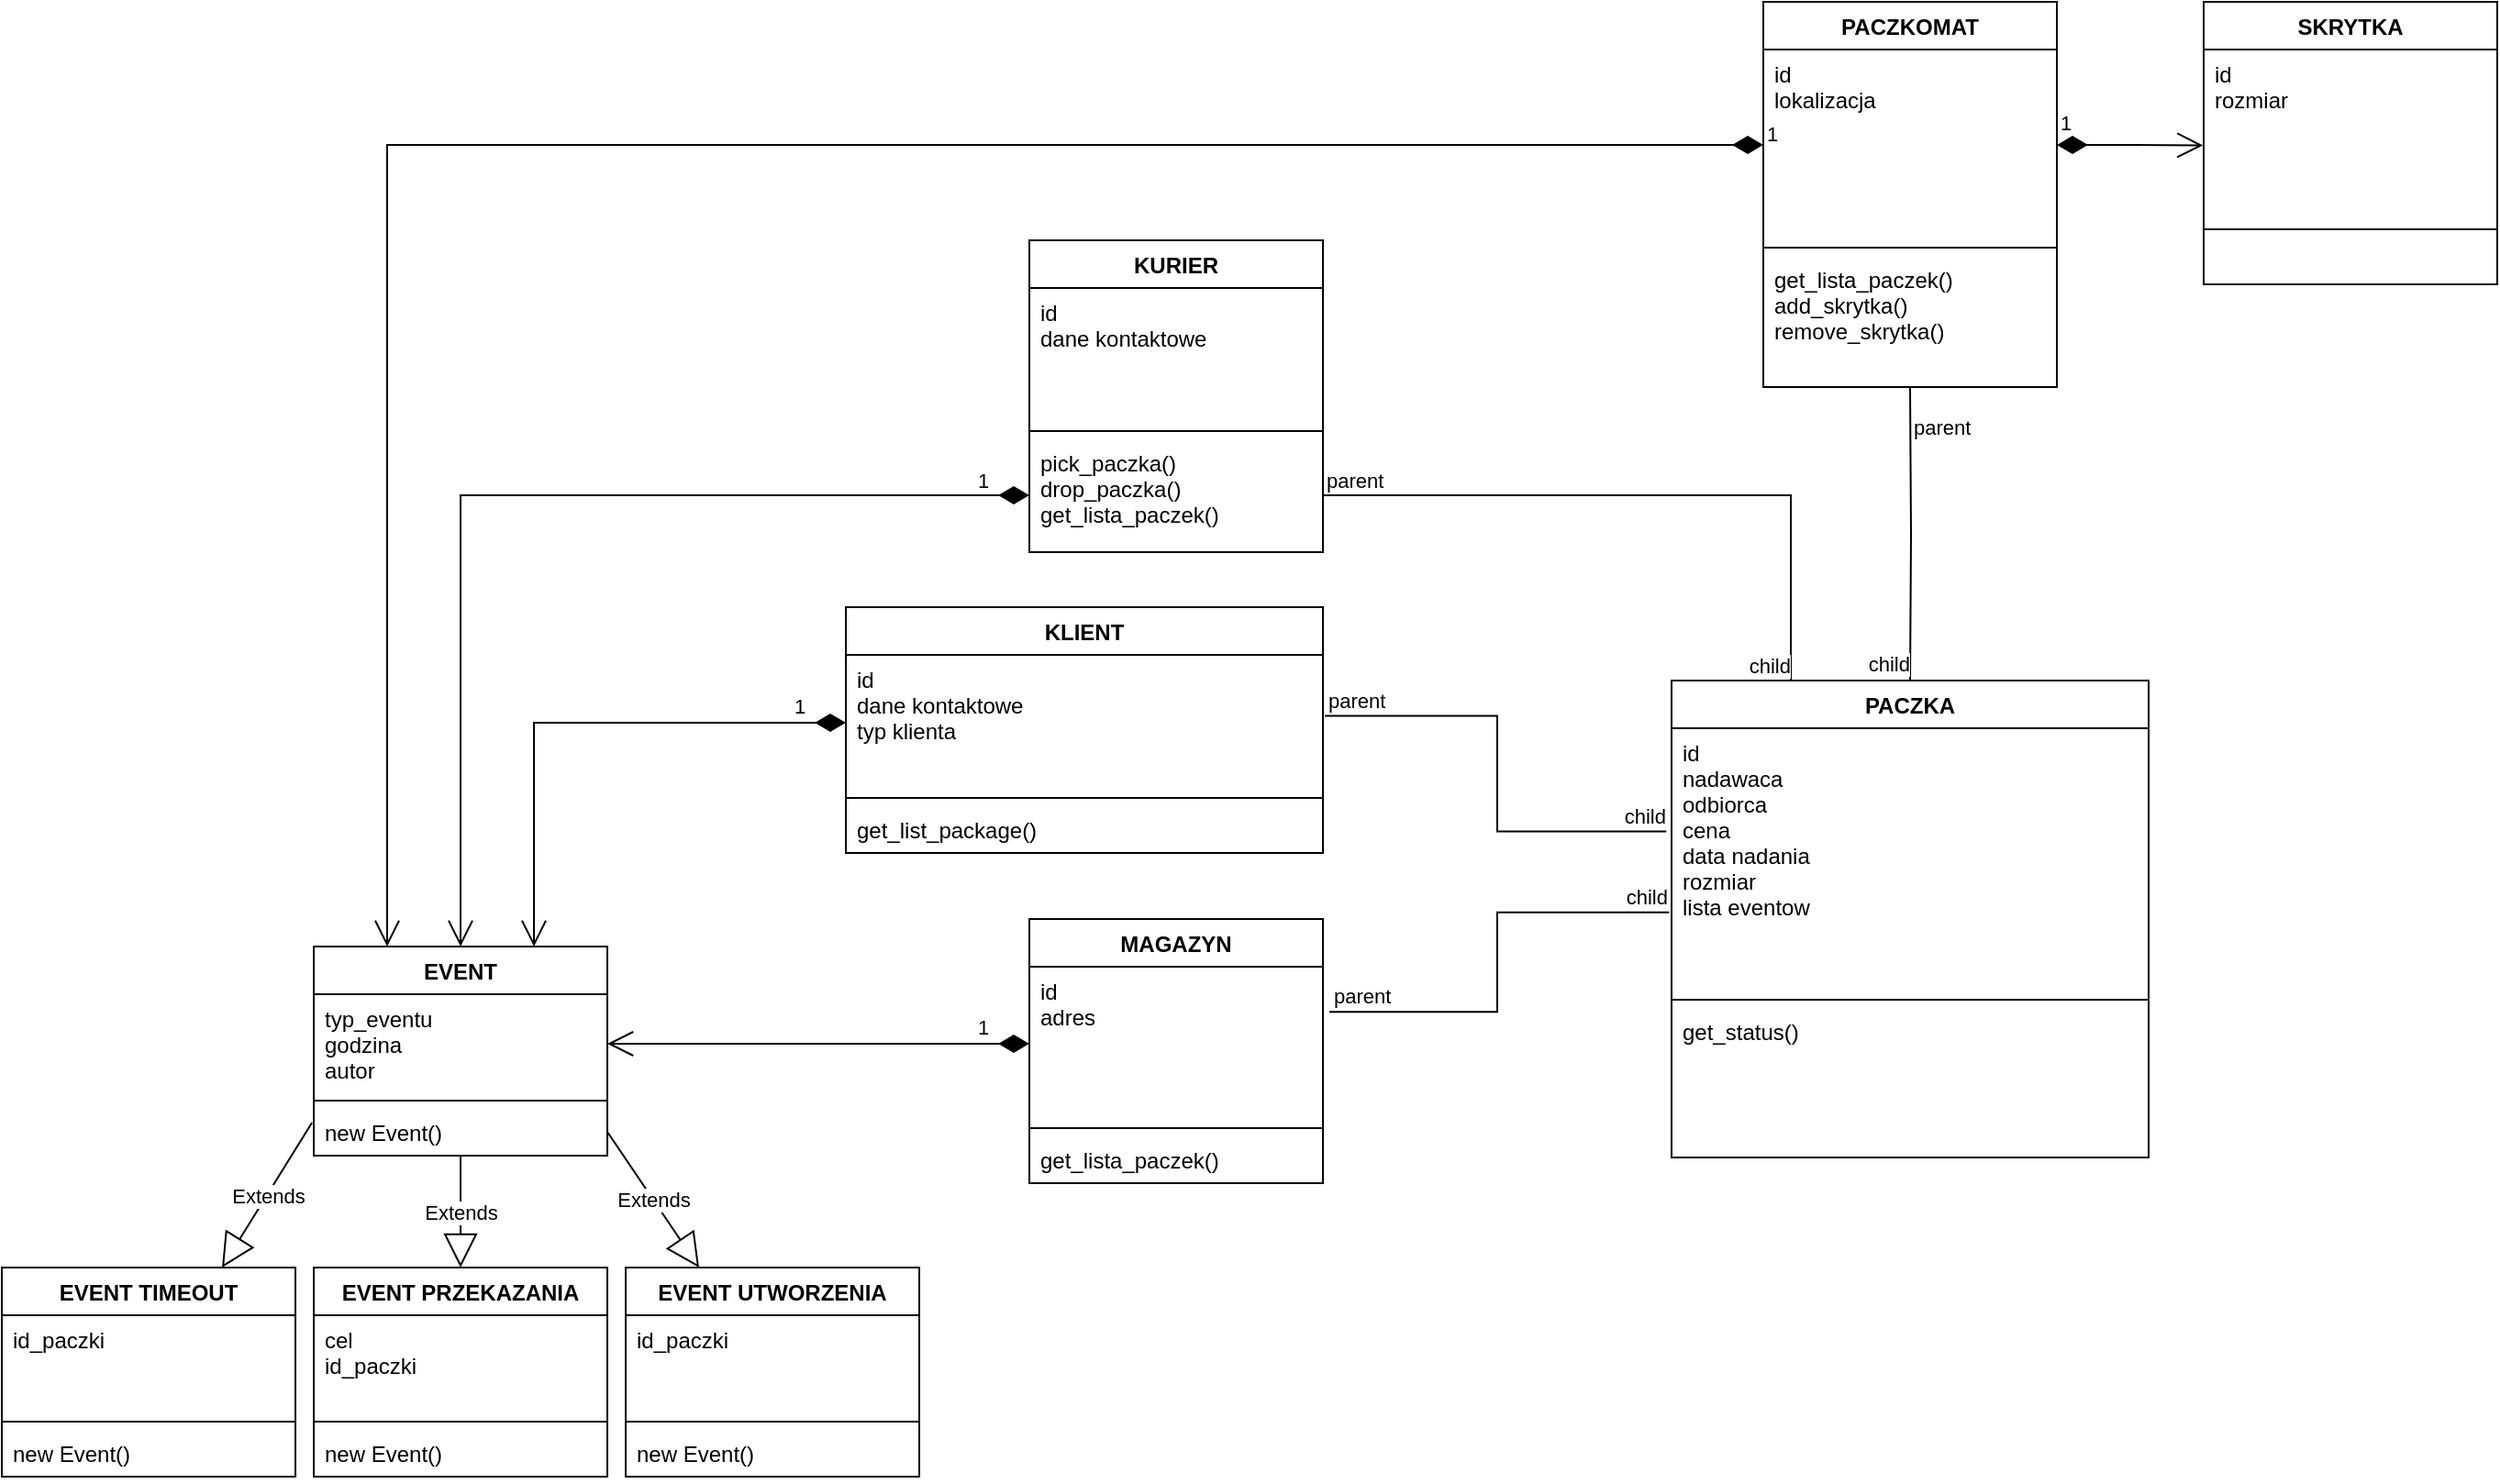 <mxfile version="20.5.2" type="device"><diagram id="BJvpYBRObiueA01B0Nze" name="Page-1"><mxGraphModel dx="11951" dy="693" grid="1" gridSize="10" guides="1" tooltips="1" connect="1" arrows="1" fold="1" page="1" pageScale="1" pageWidth="10000" pageHeight="10000" math="0" shadow="0"><root><mxCell id="0"/><mxCell id="1" parent="0"/><mxCell id="Ofsnhq9i-FtXdAJAxd11-7" value="KLIENT" style="swimlane;fontStyle=1;align=center;verticalAlign=top;childLayout=stackLayout;horizontal=1;startSize=26;horizontalStack=0;resizeParent=1;resizeParentMax=0;resizeLast=0;collapsible=1;marginBottom=0;" parent="1" vertex="1"><mxGeometry x="200" y="910" width="260" height="134" as="geometry"><mxRectangle x="320" y="150" width="80" height="30" as="alternateBounds"/></mxGeometry></mxCell><mxCell id="Ofsnhq9i-FtXdAJAxd11-8" value="id&#10;dane kontaktowe&#10;typ klienta" style="text;strokeColor=none;fillColor=none;align=left;verticalAlign=top;spacingLeft=4;spacingRight=4;overflow=hidden;rotatable=0;points=[[0,0.5],[1,0.5]];portConstraint=eastwest;" parent="Ofsnhq9i-FtXdAJAxd11-7" vertex="1"><mxGeometry y="26" width="260" height="74" as="geometry"/></mxCell><mxCell id="Ofsnhq9i-FtXdAJAxd11-9" value="" style="line;strokeWidth=1;fillColor=none;align=left;verticalAlign=middle;spacingTop=-1;spacingLeft=3;spacingRight=3;rotatable=0;labelPosition=right;points=[];portConstraint=eastwest;strokeColor=inherit;" parent="Ofsnhq9i-FtXdAJAxd11-7" vertex="1"><mxGeometry y="100" width="260" height="8" as="geometry"/></mxCell><mxCell id="Ofsnhq9i-FtXdAJAxd11-10" value="get_list_package()" style="text;strokeColor=none;fillColor=none;align=left;verticalAlign=top;spacingLeft=4;spacingRight=4;overflow=hidden;rotatable=0;points=[[0,0.5],[1,0.5]];portConstraint=eastwest;" parent="Ofsnhq9i-FtXdAJAxd11-7" vertex="1"><mxGeometry y="108" width="260" height="26" as="geometry"/></mxCell><mxCell id="Ofsnhq9i-FtXdAJAxd11-11" value="PACZKA" style="swimlane;fontStyle=1;align=center;verticalAlign=top;childLayout=stackLayout;horizontal=1;startSize=26;horizontalStack=0;resizeParent=1;resizeParentMax=0;resizeLast=0;collapsible=1;marginBottom=0;" parent="1" vertex="1"><mxGeometry x="650" y="950" width="260" height="260" as="geometry"/></mxCell><mxCell id="Ofsnhq9i-FtXdAJAxd11-12" value="id&#10;nadawaca&#10;odbiorca&#10;cena&#10;data nadania&#10;rozmiar&#10;lista eventow" style="text;strokeColor=none;fillColor=none;align=left;verticalAlign=top;spacingLeft=4;spacingRight=4;overflow=hidden;rotatable=0;points=[[0,0.5],[1,0.5]];portConstraint=eastwest;" parent="Ofsnhq9i-FtXdAJAxd11-11" vertex="1"><mxGeometry y="26" width="260" height="144" as="geometry"/></mxCell><mxCell id="Ofsnhq9i-FtXdAJAxd11-13" value="" style="line;strokeWidth=1;fillColor=none;align=left;verticalAlign=middle;spacingTop=-1;spacingLeft=3;spacingRight=3;rotatable=0;labelPosition=right;points=[];portConstraint=eastwest;strokeColor=inherit;" parent="Ofsnhq9i-FtXdAJAxd11-11" vertex="1"><mxGeometry y="170" width="260" height="8" as="geometry"/></mxCell><mxCell id="Ofsnhq9i-FtXdAJAxd11-14" value="get_status()" style="text;strokeColor=none;fillColor=none;align=left;verticalAlign=top;spacingLeft=4;spacingRight=4;overflow=hidden;rotatable=0;points=[[0,0.5],[1,0.5]];portConstraint=eastwest;" parent="Ofsnhq9i-FtXdAJAxd11-11" vertex="1"><mxGeometry y="178" width="260" height="82" as="geometry"/></mxCell><mxCell id="Ofsnhq9i-FtXdAJAxd11-15" value="PACZKOMAT&#10;" style="swimlane;fontStyle=1;align=center;verticalAlign=top;childLayout=stackLayout;horizontal=1;startSize=26;horizontalStack=0;resizeParent=1;resizeParentMax=0;resizeLast=0;collapsible=1;marginBottom=0;" parent="1" vertex="1"><mxGeometry x="700" y="580" width="160" height="210" as="geometry"/></mxCell><mxCell id="Ofsnhq9i-FtXdAJAxd11-16" value="id&#10;lokalizacja" style="text;strokeColor=none;fillColor=none;align=left;verticalAlign=top;spacingLeft=4;spacingRight=4;overflow=hidden;rotatable=0;points=[[0,0.5],[1,0.5]];portConstraint=eastwest;" parent="Ofsnhq9i-FtXdAJAxd11-15" vertex="1"><mxGeometry y="26" width="160" height="104" as="geometry"/></mxCell><mxCell id="Ofsnhq9i-FtXdAJAxd11-17" value="" style="line;strokeWidth=1;fillColor=none;align=left;verticalAlign=middle;spacingTop=-1;spacingLeft=3;spacingRight=3;rotatable=0;labelPosition=right;points=[];portConstraint=eastwest;strokeColor=inherit;" parent="Ofsnhq9i-FtXdAJAxd11-15" vertex="1"><mxGeometry y="130" width="160" height="8" as="geometry"/></mxCell><mxCell id="Ofsnhq9i-FtXdAJAxd11-18" value="get_lista_paczek()&#10;add_skrytka()&#10;remove_skrytka()&#10;" style="text;strokeColor=none;fillColor=none;align=left;verticalAlign=top;spacingLeft=4;spacingRight=4;overflow=hidden;rotatable=0;points=[[0,0.5],[1,0.5]];portConstraint=eastwest;" parent="Ofsnhq9i-FtXdAJAxd11-15" vertex="1"><mxGeometry y="138" width="160" height="72" as="geometry"/></mxCell><mxCell id="Ofsnhq9i-FtXdAJAxd11-19" value="SKRYTKA" style="swimlane;fontStyle=1;align=center;verticalAlign=top;childLayout=stackLayout;horizontal=1;startSize=26;horizontalStack=0;resizeParent=1;resizeParentMax=0;resizeLast=0;collapsible=1;marginBottom=0;" parent="1" vertex="1"><mxGeometry x="940" y="580" width="160" height="154" as="geometry"/></mxCell><mxCell id="Ofsnhq9i-FtXdAJAxd11-20" value="id&#10;rozmiar" style="text;strokeColor=none;fillColor=none;align=left;verticalAlign=top;spacingLeft=4;spacingRight=4;overflow=hidden;rotatable=0;points=[[0,0.5],[1,0.5]];portConstraint=eastwest;" parent="Ofsnhq9i-FtXdAJAxd11-19" vertex="1"><mxGeometry y="26" width="160" height="94" as="geometry"/></mxCell><mxCell id="Ofsnhq9i-FtXdAJAxd11-21" value="" style="line;strokeWidth=1;fillColor=none;align=left;verticalAlign=middle;spacingTop=-1;spacingLeft=3;spacingRight=3;rotatable=0;labelPosition=right;points=[];portConstraint=eastwest;strokeColor=inherit;" parent="Ofsnhq9i-FtXdAJAxd11-19" vertex="1"><mxGeometry y="120" width="160" height="8" as="geometry"/></mxCell><mxCell id="Ofsnhq9i-FtXdAJAxd11-22" value=" " style="text;strokeColor=none;fillColor=none;align=left;verticalAlign=top;spacingLeft=4;spacingRight=4;overflow=hidden;rotatable=0;points=[[0,0.5],[1,0.5]];portConstraint=eastwest;" parent="Ofsnhq9i-FtXdAJAxd11-19" vertex="1"><mxGeometry y="128" width="160" height="26" as="geometry"/></mxCell><mxCell id="Ofsnhq9i-FtXdAJAxd11-23" value="KURIER" style="swimlane;fontStyle=1;align=center;verticalAlign=top;childLayout=stackLayout;horizontal=1;startSize=26;horizontalStack=0;resizeParent=1;resizeParentMax=0;resizeLast=0;collapsible=1;marginBottom=0;" parent="1" vertex="1"><mxGeometry x="300" y="710" width="160" height="170" as="geometry"/></mxCell><mxCell id="Ofsnhq9i-FtXdAJAxd11-24" value="id&#10;dane kontaktowe&#10;" style="text;strokeColor=none;fillColor=none;align=left;verticalAlign=top;spacingLeft=4;spacingRight=4;overflow=hidden;rotatable=0;points=[[0,0.5],[1,0.5]];portConstraint=eastwest;" parent="Ofsnhq9i-FtXdAJAxd11-23" vertex="1"><mxGeometry y="26" width="160" height="74" as="geometry"/></mxCell><mxCell id="Ofsnhq9i-FtXdAJAxd11-25" value="" style="line;strokeWidth=1;fillColor=none;align=left;verticalAlign=middle;spacingTop=-1;spacingLeft=3;spacingRight=3;rotatable=0;labelPosition=right;points=[];portConstraint=eastwest;strokeColor=inherit;" parent="Ofsnhq9i-FtXdAJAxd11-23" vertex="1"><mxGeometry y="100" width="160" height="8" as="geometry"/></mxCell><mxCell id="Ofsnhq9i-FtXdAJAxd11-26" value="pick_paczka()&#10;drop_paczka()&#10;get_lista_paczek()" style="text;strokeColor=none;fillColor=none;align=left;verticalAlign=top;spacingLeft=4;spacingRight=4;overflow=hidden;rotatable=0;points=[[0,0.5],[1,0.5]];portConstraint=eastwest;" parent="Ofsnhq9i-FtXdAJAxd11-23" vertex="1"><mxGeometry y="108" width="160" height="62" as="geometry"/></mxCell><mxCell id="Ofsnhq9i-FtXdAJAxd11-27" value="MAGAZYN" style="swimlane;fontStyle=1;align=center;verticalAlign=top;childLayout=stackLayout;horizontal=1;startSize=26;horizontalStack=0;resizeParent=1;resizeParentMax=0;resizeLast=0;collapsible=1;marginBottom=0;" parent="1" vertex="1"><mxGeometry x="300" y="1080" width="160" height="144" as="geometry"/></mxCell><mxCell id="Ofsnhq9i-FtXdAJAxd11-28" value="id&#10;adres&#10;" style="text;strokeColor=none;fillColor=none;align=left;verticalAlign=top;spacingLeft=4;spacingRight=4;overflow=hidden;rotatable=0;points=[[0,0.5],[1,0.5]];portConstraint=eastwest;" parent="Ofsnhq9i-FtXdAJAxd11-27" vertex="1"><mxGeometry y="26" width="160" height="84" as="geometry"/></mxCell><mxCell id="Ofsnhq9i-FtXdAJAxd11-29" value="" style="line;strokeWidth=1;fillColor=none;align=left;verticalAlign=middle;spacingTop=-1;spacingLeft=3;spacingRight=3;rotatable=0;labelPosition=right;points=[];portConstraint=eastwest;strokeColor=inherit;" parent="Ofsnhq9i-FtXdAJAxd11-27" vertex="1"><mxGeometry y="110" width="160" height="8" as="geometry"/></mxCell><mxCell id="Ofsnhq9i-FtXdAJAxd11-30" value="get_lista_paczek()&#10;" style="text;strokeColor=none;fillColor=none;align=left;verticalAlign=top;spacingLeft=4;spacingRight=4;overflow=hidden;rotatable=0;points=[[0,0.5],[1,0.5]];portConstraint=eastwest;" parent="Ofsnhq9i-FtXdAJAxd11-27" vertex="1"><mxGeometry y="118" width="160" height="26" as="geometry"/></mxCell><mxCell id="Ofsnhq9i-FtXdAJAxd11-31" value="EVENT" style="swimlane;fontStyle=1;align=center;verticalAlign=top;childLayout=stackLayout;horizontal=1;startSize=26;horizontalStack=0;resizeParent=1;resizeParentMax=0;resizeLast=0;collapsible=1;marginBottom=0;" parent="1" vertex="1"><mxGeometry x="-90" y="1095" width="160" height="114" as="geometry"/></mxCell><mxCell id="Ofsnhq9i-FtXdAJAxd11-32" value="typ_eventu&#10;godzina&#10;autor&#10;" style="text;strokeColor=none;fillColor=none;align=left;verticalAlign=top;spacingLeft=4;spacingRight=4;overflow=hidden;rotatable=0;points=[[0,0.5],[1,0.5]];portConstraint=eastwest;" parent="Ofsnhq9i-FtXdAJAxd11-31" vertex="1"><mxGeometry y="26" width="160" height="54" as="geometry"/></mxCell><mxCell id="Ofsnhq9i-FtXdAJAxd11-33" value="" style="line;strokeWidth=1;fillColor=none;align=left;verticalAlign=middle;spacingTop=-1;spacingLeft=3;spacingRight=3;rotatable=0;labelPosition=right;points=[];portConstraint=eastwest;strokeColor=inherit;" parent="Ofsnhq9i-FtXdAJAxd11-31" vertex="1"><mxGeometry y="80" width="160" height="8" as="geometry"/></mxCell><mxCell id="Ofsnhq9i-FtXdAJAxd11-34" value="new Event()" style="text;strokeColor=none;fillColor=none;align=left;verticalAlign=top;spacingLeft=4;spacingRight=4;overflow=hidden;rotatable=0;points=[[0,0.5],[1,0.5]];portConstraint=eastwest;" parent="Ofsnhq9i-FtXdAJAxd11-31" vertex="1"><mxGeometry y="88" width="160" height="26" as="geometry"/></mxCell><mxCell id="Ofsnhq9i-FtXdAJAxd11-40" value="1" style="endArrow=open;html=1;endSize=12;startArrow=diamondThin;startSize=14;startFill=1;edgeStyle=orthogonalEdgeStyle;align=left;verticalAlign=bottom;rounded=0;exitX=1;exitY=0.5;exitDx=0;exitDy=0;entryX=-0.002;entryY=0.556;entryDx=0;entryDy=0;entryPerimeter=0;" parent="1" source="Ofsnhq9i-FtXdAJAxd11-16" target="Ofsnhq9i-FtXdAJAxd11-20" edge="1"><mxGeometry x="-1" y="3" relative="1" as="geometry"><mxPoint x="620" y="780" as="sourcePoint"/><mxPoint x="780" y="780" as="targetPoint"/></mxGeometry></mxCell><mxCell id="Ofsnhq9i-FtXdAJAxd11-41" value="EVENT PRZEKAZANIA&#10;" style="swimlane;fontStyle=1;align=center;verticalAlign=top;childLayout=stackLayout;horizontal=1;startSize=26;horizontalStack=0;resizeParent=1;resizeParentMax=0;resizeLast=0;collapsible=1;marginBottom=0;" parent="1" vertex="1"><mxGeometry x="-90" y="1270" width="160" height="114" as="geometry"/></mxCell><mxCell id="Ofsnhq9i-FtXdAJAxd11-42" value="cel&#10;id_paczki&#10;" style="text;strokeColor=none;fillColor=none;align=left;verticalAlign=top;spacingLeft=4;spacingRight=4;overflow=hidden;rotatable=0;points=[[0,0.5],[1,0.5]];portConstraint=eastwest;" parent="Ofsnhq9i-FtXdAJAxd11-41" vertex="1"><mxGeometry y="26" width="160" height="54" as="geometry"/></mxCell><mxCell id="Ofsnhq9i-FtXdAJAxd11-43" value="" style="line;strokeWidth=1;fillColor=none;align=left;verticalAlign=middle;spacingTop=-1;spacingLeft=3;spacingRight=3;rotatable=0;labelPosition=right;points=[];portConstraint=eastwest;strokeColor=inherit;" parent="Ofsnhq9i-FtXdAJAxd11-41" vertex="1"><mxGeometry y="80" width="160" height="8" as="geometry"/></mxCell><mxCell id="Ofsnhq9i-FtXdAJAxd11-44" value="new Event()" style="text;strokeColor=none;fillColor=none;align=left;verticalAlign=top;spacingLeft=4;spacingRight=4;overflow=hidden;rotatable=0;points=[[0,0.5],[1,0.5]];portConstraint=eastwest;" parent="Ofsnhq9i-FtXdAJAxd11-41" vertex="1"><mxGeometry y="88" width="160" height="26" as="geometry"/></mxCell><mxCell id="Ofsnhq9i-FtXdAJAxd11-48" value="Extends" style="endArrow=block;endSize=16;endFill=0;html=1;rounded=0;entryX=0.5;entryY=0;entryDx=0;entryDy=0;" parent="1" source="Ofsnhq9i-FtXdAJAxd11-34" target="Ofsnhq9i-FtXdAJAxd11-41" edge="1"><mxGeometry width="160" relative="1" as="geometry"><mxPoint x="-380" y="1130" as="sourcePoint"/><mxPoint x="-220" y="1130" as="targetPoint"/></mxGeometry></mxCell><mxCell id="Ofsnhq9i-FtXdAJAxd11-51" value="1" style="endArrow=open;html=1;endSize=12;startArrow=diamondThin;startSize=14;startFill=1;edgeStyle=orthogonalEdgeStyle;align=left;verticalAlign=bottom;rounded=0;exitX=0;exitY=0.5;exitDx=0;exitDy=0;entryX=1;entryY=0.5;entryDx=0;entryDy=0;" parent="1" source="Ofsnhq9i-FtXdAJAxd11-28" target="Ofsnhq9i-FtXdAJAxd11-32" edge="1"><mxGeometry x="-0.739" relative="1" as="geometry"><mxPoint x="40" y="980" as="sourcePoint"/><mxPoint x="200" y="980" as="targetPoint"/><mxPoint as="offset"/></mxGeometry></mxCell><mxCell id="Ofsnhq9i-FtXdAJAxd11-52" value="1" style="endArrow=open;html=1;endSize=12;startArrow=diamondThin;startSize=14;startFill=1;edgeStyle=orthogonalEdgeStyle;align=left;verticalAlign=bottom;rounded=0;entryX=0.5;entryY=0;entryDx=0;entryDy=0;exitX=0;exitY=0.5;exitDx=0;exitDy=0;" parent="1" source="Ofsnhq9i-FtXdAJAxd11-26" target="Ofsnhq9i-FtXdAJAxd11-31" edge="1"><mxGeometry x="-0.892" y="1" relative="1" as="geometry"><mxPoint x="560" y="890" as="sourcePoint"/><mxPoint x="140" y="900" as="targetPoint"/><Array as="points"><mxPoint x="-10" y="849"/></Array><mxPoint as="offset"/></mxGeometry></mxCell><mxCell id="Ofsnhq9i-FtXdAJAxd11-53" value="1" style="endArrow=open;html=1;endSize=12;startArrow=diamondThin;startSize=14;startFill=1;edgeStyle=orthogonalEdgeStyle;align=left;verticalAlign=bottom;rounded=0;entryX=0.75;entryY=0;entryDx=0;entryDy=0;exitX=0;exitY=0.5;exitDx=0;exitDy=0;" parent="1" source="Ofsnhq9i-FtXdAJAxd11-8" target="Ofsnhq9i-FtXdAJAxd11-31" edge="1"><mxGeometry x="-0.794" relative="1" as="geometry"><mxPoint x="200" y="920" as="sourcePoint"/><mxPoint x="270" y="1000" as="targetPoint"/><mxPoint as="offset"/></mxGeometry></mxCell><mxCell id="Ofsnhq9i-FtXdAJAxd11-55" value="" style="endArrow=none;html=1;edgeStyle=orthogonalEdgeStyle;rounded=0;entryX=-0.011;entryY=0.391;entryDx=0;entryDy=0;entryPerimeter=0;exitX=1.004;exitY=0.45;exitDx=0;exitDy=0;exitPerimeter=0;" parent="1" target="Ofsnhq9i-FtXdAJAxd11-12" edge="1" source="Ofsnhq9i-FtXdAJAxd11-8"><mxGeometry relative="1" as="geometry"><mxPoint x="530" y="930" as="sourcePoint"/><mxPoint x="690" y="930" as="targetPoint"/></mxGeometry></mxCell><mxCell id="Ofsnhq9i-FtXdAJAxd11-56" value="parent" style="edgeLabel;resizable=0;html=1;align=left;verticalAlign=bottom;" parent="Ofsnhq9i-FtXdAJAxd11-55" connectable="0" vertex="1"><mxGeometry x="-1" relative="1" as="geometry"/></mxCell><mxCell id="Ofsnhq9i-FtXdAJAxd11-57" value="child" style="edgeLabel;resizable=0;html=1;align=right;verticalAlign=bottom;" parent="Ofsnhq9i-FtXdAJAxd11-55" connectable="0" vertex="1"><mxGeometry x="1" relative="1" as="geometry"/></mxCell><mxCell id="Ofsnhq9i-FtXdAJAxd11-58" value="" style="endArrow=none;html=1;edgeStyle=orthogonalEdgeStyle;rounded=0;entryX=0.5;entryY=0;entryDx=0;entryDy=0;" parent="1" target="Ofsnhq9i-FtXdAJAxd11-11" edge="1"><mxGeometry relative="1" as="geometry"><mxPoint x="780" y="790" as="sourcePoint"/><mxPoint x="910" y="860" as="targetPoint"/></mxGeometry></mxCell><mxCell id="Ofsnhq9i-FtXdAJAxd11-59" value="parent" style="edgeLabel;resizable=0;html=1;align=left;verticalAlign=bottom;" parent="Ofsnhq9i-FtXdAJAxd11-58" connectable="0" vertex="1"><mxGeometry x="-1" relative="1" as="geometry"><mxPoint y="30" as="offset"/></mxGeometry></mxCell><mxCell id="Ofsnhq9i-FtXdAJAxd11-60" value="child" style="edgeLabel;resizable=0;html=1;align=right;verticalAlign=bottom;" parent="Ofsnhq9i-FtXdAJAxd11-58" connectable="0" vertex="1"><mxGeometry x="1" relative="1" as="geometry"/></mxCell><mxCell id="Ofsnhq9i-FtXdAJAxd11-61" value="" style="endArrow=none;html=1;edgeStyle=orthogonalEdgeStyle;rounded=0;exitX=1;exitY=0.5;exitDx=0;exitDy=0;entryX=0.25;entryY=0;entryDx=0;entryDy=0;" parent="1" source="Ofsnhq9i-FtXdAJAxd11-26" target="Ofsnhq9i-FtXdAJAxd11-11" edge="1"><mxGeometry relative="1" as="geometry"><mxPoint x="160" y="790" as="sourcePoint"/><mxPoint x="320" y="790" as="targetPoint"/></mxGeometry></mxCell><mxCell id="Ofsnhq9i-FtXdAJAxd11-62" value="parent" style="edgeLabel;resizable=0;html=1;align=left;verticalAlign=bottom;" parent="Ofsnhq9i-FtXdAJAxd11-61" connectable="0" vertex="1"><mxGeometry x="-1" relative="1" as="geometry"/></mxCell><mxCell id="Ofsnhq9i-FtXdAJAxd11-63" value="child" style="edgeLabel;resizable=0;html=1;align=right;verticalAlign=bottom;" parent="Ofsnhq9i-FtXdAJAxd11-61" connectable="0" vertex="1"><mxGeometry x="1" relative="1" as="geometry"/></mxCell><mxCell id="Ofsnhq9i-FtXdAJAxd11-64" value="" style="endArrow=none;html=1;edgeStyle=orthogonalEdgeStyle;rounded=0;exitX=1.022;exitY=0.293;exitDx=0;exitDy=0;exitPerimeter=0;entryX=-0.005;entryY=0.697;entryDx=0;entryDy=0;entryPerimeter=0;" parent="1" source="Ofsnhq9i-FtXdAJAxd11-28" target="Ofsnhq9i-FtXdAJAxd11-12" edge="1"><mxGeometry relative="1" as="geometry"><mxPoint x="630" y="1170" as="sourcePoint"/><mxPoint x="770" y="1020" as="targetPoint"/></mxGeometry></mxCell><mxCell id="Ofsnhq9i-FtXdAJAxd11-65" value="parent" style="edgeLabel;resizable=0;html=1;align=left;verticalAlign=bottom;" parent="Ofsnhq9i-FtXdAJAxd11-64" connectable="0" vertex="1"><mxGeometry x="-1" relative="1" as="geometry"/></mxCell><mxCell id="Ofsnhq9i-FtXdAJAxd11-66" value="child" style="edgeLabel;resizable=0;html=1;align=right;verticalAlign=bottom;" parent="Ofsnhq9i-FtXdAJAxd11-64" connectable="0" vertex="1"><mxGeometry x="1" relative="1" as="geometry"/></mxCell><mxCell id="Ofsnhq9i-FtXdAJAxd11-67" value="EVENT UTWORZENIA" style="swimlane;fontStyle=1;align=center;verticalAlign=top;childLayout=stackLayout;horizontal=1;startSize=26;horizontalStack=0;resizeParent=1;resizeParentMax=0;resizeLast=0;collapsible=1;marginBottom=0;" parent="1" vertex="1"><mxGeometry x="80" y="1270" width="160" height="114" as="geometry"/></mxCell><mxCell id="Ofsnhq9i-FtXdAJAxd11-68" value="id_paczki" style="text;strokeColor=none;fillColor=none;align=left;verticalAlign=top;spacingLeft=4;spacingRight=4;overflow=hidden;rotatable=0;points=[[0,0.5],[1,0.5]];portConstraint=eastwest;" parent="Ofsnhq9i-FtXdAJAxd11-67" vertex="1"><mxGeometry y="26" width="160" height="54" as="geometry"/></mxCell><mxCell id="Ofsnhq9i-FtXdAJAxd11-69" value="" style="line;strokeWidth=1;fillColor=none;align=left;verticalAlign=middle;spacingTop=-1;spacingLeft=3;spacingRight=3;rotatable=0;labelPosition=right;points=[];portConstraint=eastwest;strokeColor=inherit;" parent="Ofsnhq9i-FtXdAJAxd11-67" vertex="1"><mxGeometry y="80" width="160" height="8" as="geometry"/></mxCell><mxCell id="Ofsnhq9i-FtXdAJAxd11-70" value="new Event()" style="text;strokeColor=none;fillColor=none;align=left;verticalAlign=top;spacingLeft=4;spacingRight=4;overflow=hidden;rotatable=0;points=[[0,0.5],[1,0.5]];portConstraint=eastwest;" parent="Ofsnhq9i-FtXdAJAxd11-67" vertex="1"><mxGeometry y="88" width="160" height="26" as="geometry"/></mxCell><mxCell id="Ofsnhq9i-FtXdAJAxd11-71" value="EVENT TIMEOUT&#10;" style="swimlane;fontStyle=1;align=center;verticalAlign=top;childLayout=stackLayout;horizontal=1;startSize=26;horizontalStack=0;resizeParent=1;resizeParentMax=0;resizeLast=0;collapsible=1;marginBottom=0;" parent="1" vertex="1"><mxGeometry x="-260" y="1270" width="160" height="114" as="geometry"/></mxCell><mxCell id="Ofsnhq9i-FtXdAJAxd11-72" value="id_paczki&#10;" style="text;strokeColor=none;fillColor=none;align=left;verticalAlign=top;spacingLeft=4;spacingRight=4;overflow=hidden;rotatable=0;points=[[0,0.5],[1,0.5]];portConstraint=eastwest;" parent="Ofsnhq9i-FtXdAJAxd11-71" vertex="1"><mxGeometry y="26" width="160" height="54" as="geometry"/></mxCell><mxCell id="Ofsnhq9i-FtXdAJAxd11-73" value="" style="line;strokeWidth=1;fillColor=none;align=left;verticalAlign=middle;spacingTop=-1;spacingLeft=3;spacingRight=3;rotatable=0;labelPosition=right;points=[];portConstraint=eastwest;strokeColor=inherit;" parent="Ofsnhq9i-FtXdAJAxd11-71" vertex="1"><mxGeometry y="80" width="160" height="8" as="geometry"/></mxCell><mxCell id="Ofsnhq9i-FtXdAJAxd11-74" value="new Event()" style="text;strokeColor=none;fillColor=none;align=left;verticalAlign=top;spacingLeft=4;spacingRight=4;overflow=hidden;rotatable=0;points=[[0,0.5],[1,0.5]];portConstraint=eastwest;" parent="Ofsnhq9i-FtXdAJAxd11-71" vertex="1"><mxGeometry y="88" width="160" height="26" as="geometry"/></mxCell><mxCell id="Ofsnhq9i-FtXdAJAxd11-75" value="1" style="endArrow=open;html=1;endSize=12;startArrow=diamondThin;startSize=14;startFill=1;edgeStyle=orthogonalEdgeStyle;align=left;verticalAlign=bottom;rounded=0;entryX=0.25;entryY=0;entryDx=0;entryDy=0;exitX=0;exitY=0.5;exitDx=0;exitDy=0;" parent="1" source="Ofsnhq9i-FtXdAJAxd11-16" target="Ofsnhq9i-FtXdAJAxd11-31" edge="1"><mxGeometry x="-1" y="3" relative="1" as="geometry"><mxPoint x="360" y="630" as="sourcePoint"/><mxPoint x="520" y="630" as="targetPoint"/></mxGeometry></mxCell><mxCell id="Ofsnhq9i-FtXdAJAxd11-76" value="Extends" style="endArrow=block;endSize=16;endFill=0;html=1;rounded=0;exitX=-0.006;exitY=0.308;exitDx=0;exitDy=0;entryX=0.75;entryY=0;entryDx=0;entryDy=0;exitPerimeter=0;" parent="1" source="Ofsnhq9i-FtXdAJAxd11-34" target="Ofsnhq9i-FtXdAJAxd11-71" edge="1"><mxGeometry width="160" relative="1" as="geometry"><mxPoint x="-380" y="1150" as="sourcePoint"/><mxPoint x="-420" y="1230" as="targetPoint"/></mxGeometry></mxCell><mxCell id="Ofsnhq9i-FtXdAJAxd11-77" value="Extends" style="endArrow=block;endSize=16;endFill=0;html=1;rounded=0;exitX=1;exitY=0.5;exitDx=0;exitDy=0;entryX=0.25;entryY=0;entryDx=0;entryDy=0;" parent="1" source="Ofsnhq9i-FtXdAJAxd11-34" target="Ofsnhq9i-FtXdAJAxd11-67" edge="1"><mxGeometry width="160" relative="1" as="geometry"><mxPoint x="-60" y="1380" as="sourcePoint"/><mxPoint x="100" y="1380" as="targetPoint"/></mxGeometry></mxCell></root></mxGraphModel></diagram></mxfile>